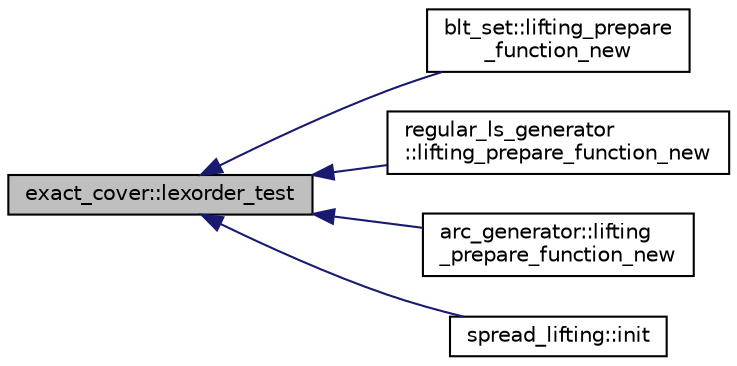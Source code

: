 digraph "exact_cover::lexorder_test"
{
  edge [fontname="Helvetica",fontsize="10",labelfontname="Helvetica",labelfontsize="10"];
  node [fontname="Helvetica",fontsize="10",shape=record];
  rankdir="LR";
  Node200 [label="exact_cover::lexorder_test",height=0.2,width=0.4,color="black", fillcolor="grey75", style="filled", fontcolor="black"];
  Node200 -> Node201 [dir="back",color="midnightblue",fontsize="10",style="solid",fontname="Helvetica"];
  Node201 [label="blt_set::lifting_prepare\l_function_new",height=0.2,width=0.4,color="black", fillcolor="white", style="filled",URL="$d1/d3d/classblt__set.html#a1314b7c0a3b78ba54c0f61a397d8afce"];
  Node200 -> Node202 [dir="back",color="midnightblue",fontsize="10",style="solid",fontname="Helvetica"];
  Node202 [label="regular_ls_generator\l::lifting_prepare_function_new",height=0.2,width=0.4,color="black", fillcolor="white", style="filled",URL="$d2/dd8/classregular__ls__generator.html#a5d4a720722a5db9aa0bb151b785db5e5"];
  Node200 -> Node203 [dir="back",color="midnightblue",fontsize="10",style="solid",fontname="Helvetica"];
  Node203 [label="arc_generator::lifting\l_prepare_function_new",height=0.2,width=0.4,color="black", fillcolor="white", style="filled",URL="$d4/d21/classarc__generator.html#a1078fb020754103ae2a648c146e32320"];
  Node200 -> Node204 [dir="back",color="midnightblue",fontsize="10",style="solid",fontname="Helvetica"];
  Node204 [label="spread_lifting::init",height=0.2,width=0.4,color="black", fillcolor="white", style="filled",URL="$d7/de2/classspread__lifting.html#a7ea5d1a50aa878daebd72c0b95cdc893"];
}
